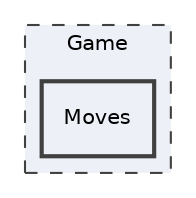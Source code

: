 digraph "Game/Moves"
{
 // LATEX_PDF_SIZE
  edge [fontname="Helvetica",fontsize="10",labelfontname="Helvetica",labelfontsize="10"];
  node [fontname="Helvetica",fontsize="10",shape=record];
  compound=true
  subgraph clusterdir_c33286056d2acf479cd8641ef845fec1 {
    graph [ bgcolor="#edf0f7", pencolor="grey25", style="filled,dashed,", label="Game", fontname="Helvetica", fontsize="10", URL="dir_c33286056d2acf479cd8641ef845fec1.html"]
  dir_3a83388f56f17e707738a241f84ed4ca [shape=box, label="Moves", style="filled,bold,", fillcolor="#edf0f7", color="grey25", URL="dir_3a83388f56f17e707738a241f84ed4ca.html"];
  }
}
